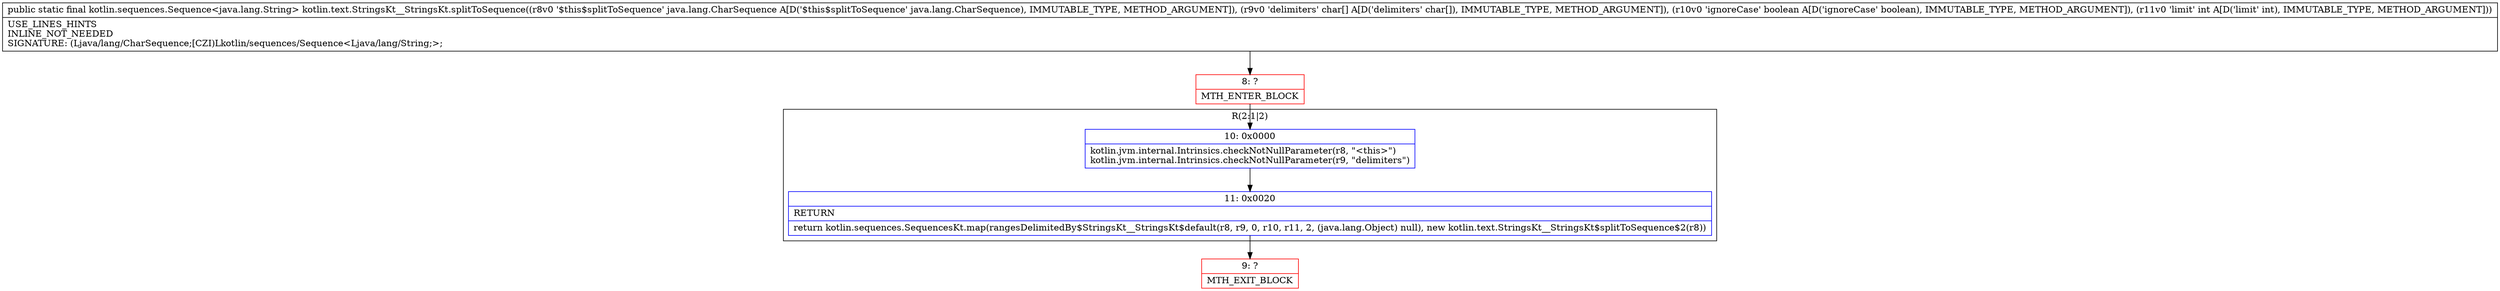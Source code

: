 digraph "CFG forkotlin.text.StringsKt__StringsKt.splitToSequence(Ljava\/lang\/CharSequence;[CZI)Lkotlin\/sequences\/Sequence;" {
subgraph cluster_Region_221557051 {
label = "R(2:1|2)";
node [shape=record,color=blue];
Node_10 [shape=record,label="{10\:\ 0x0000|kotlin.jvm.internal.Intrinsics.checkNotNullParameter(r8, \"\<this\>\")\lkotlin.jvm.internal.Intrinsics.checkNotNullParameter(r9, \"delimiters\")\l}"];
Node_11 [shape=record,label="{11\:\ 0x0020|RETURN\l|return kotlin.sequences.SequencesKt.map(rangesDelimitedBy$StringsKt__StringsKt$default(r8, r9, 0, r10, r11, 2, (java.lang.Object) null), new kotlin.text.StringsKt__StringsKt$splitToSequence$2(r8))\l}"];
}
Node_8 [shape=record,color=red,label="{8\:\ ?|MTH_ENTER_BLOCK\l}"];
Node_9 [shape=record,color=red,label="{9\:\ ?|MTH_EXIT_BLOCK\l}"];
MethodNode[shape=record,label="{public static final kotlin.sequences.Sequence\<java.lang.String\> kotlin.text.StringsKt__StringsKt.splitToSequence((r8v0 '$this$splitToSequence' java.lang.CharSequence A[D('$this$splitToSequence' java.lang.CharSequence), IMMUTABLE_TYPE, METHOD_ARGUMENT]), (r9v0 'delimiters' char[] A[D('delimiters' char[]), IMMUTABLE_TYPE, METHOD_ARGUMENT]), (r10v0 'ignoreCase' boolean A[D('ignoreCase' boolean), IMMUTABLE_TYPE, METHOD_ARGUMENT]), (r11v0 'limit' int A[D('limit' int), IMMUTABLE_TYPE, METHOD_ARGUMENT]))  | USE_LINES_HINTS\lINLINE_NOT_NEEDED\lSIGNATURE: (Ljava\/lang\/CharSequence;[CZI)Lkotlin\/sequences\/Sequence\<Ljava\/lang\/String;\>;\l}"];
MethodNode -> Node_8;Node_10 -> Node_11;
Node_11 -> Node_9;
Node_8 -> Node_10;
}

